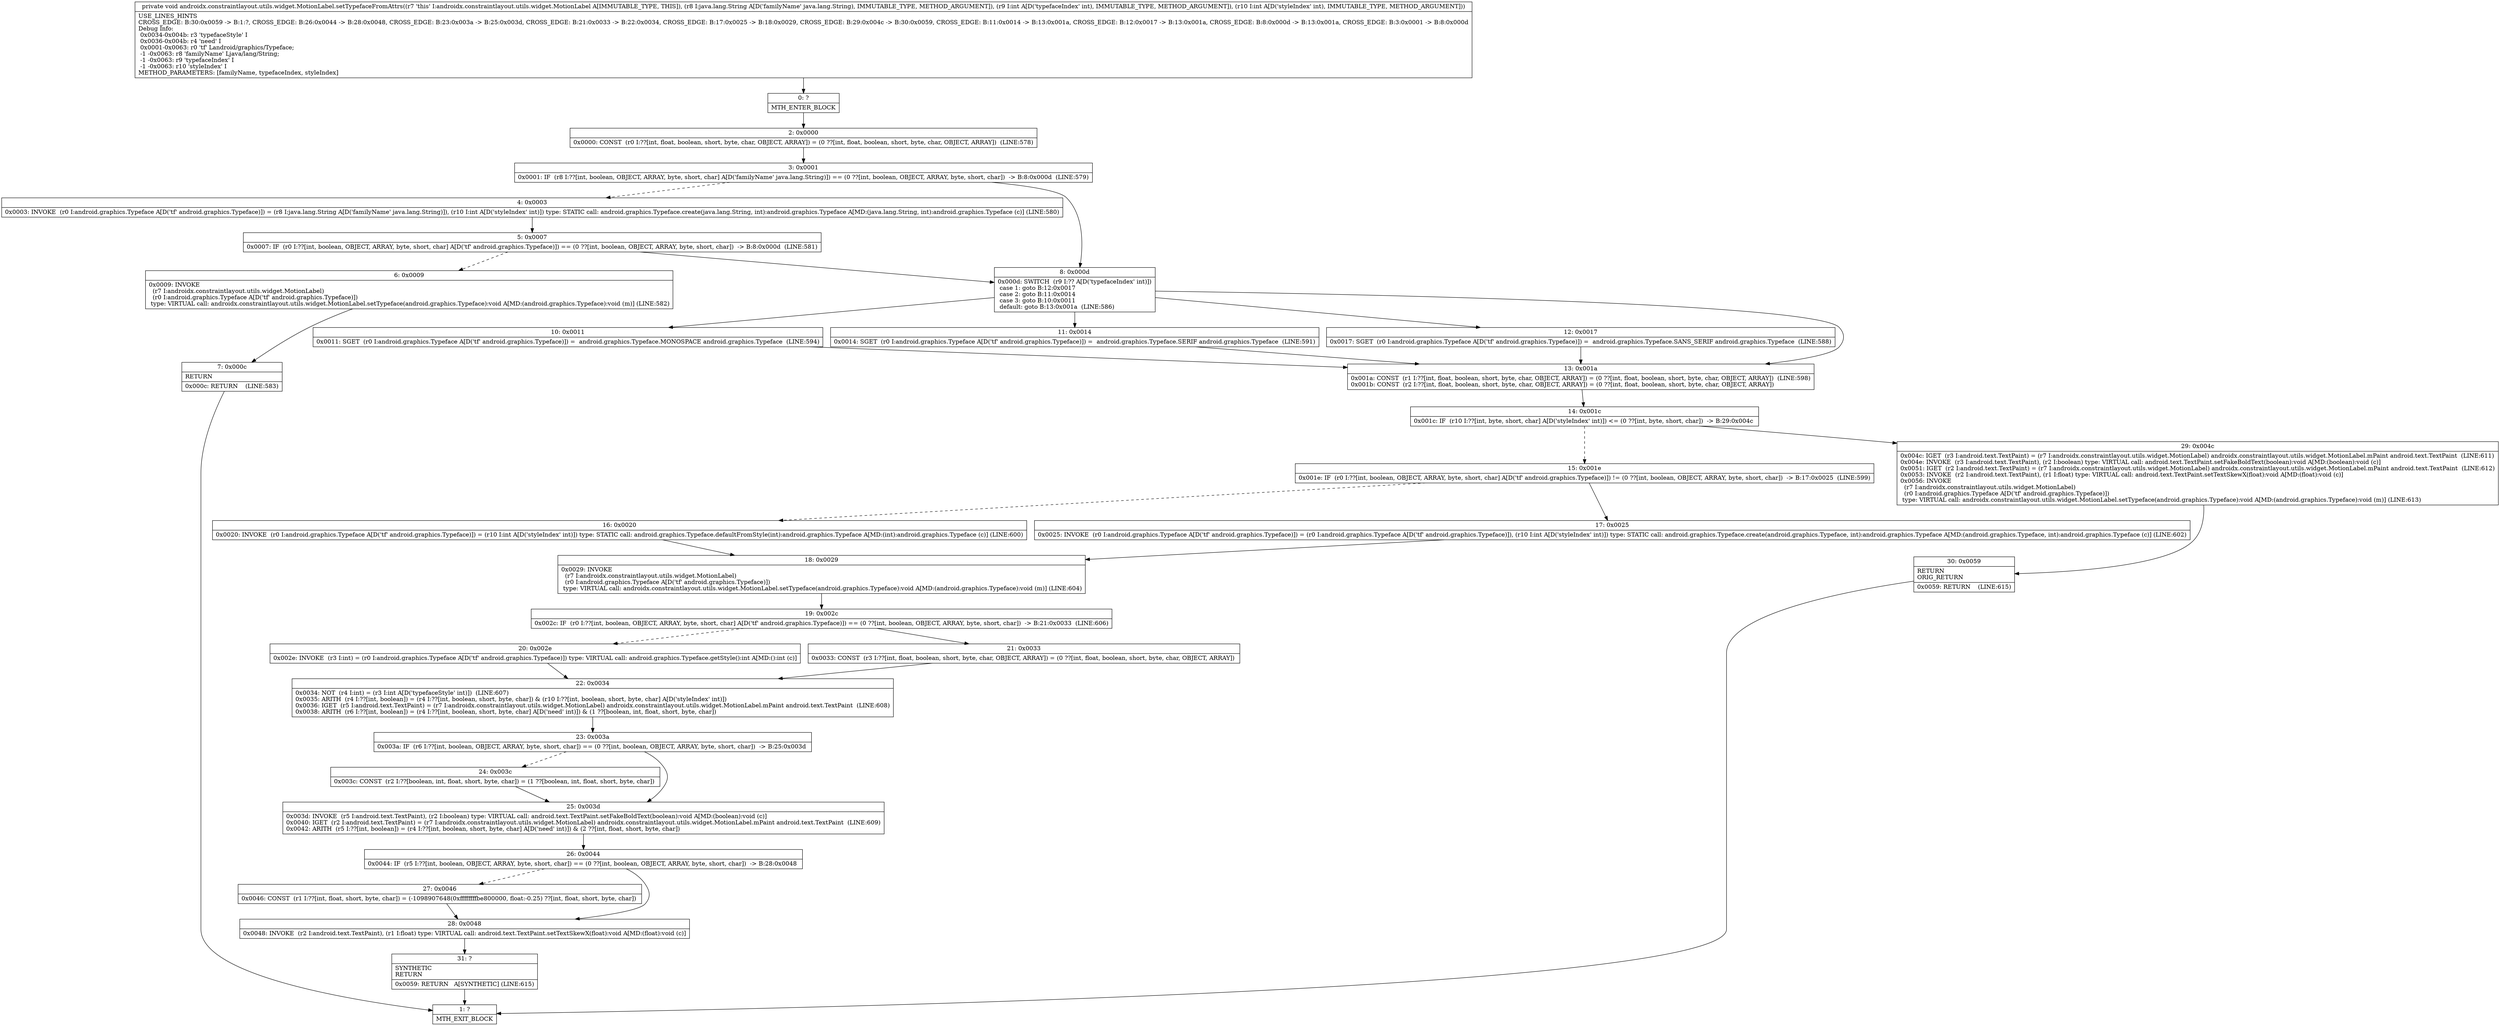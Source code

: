 digraph "CFG forandroidx.constraintlayout.utils.widget.MotionLabel.setTypefaceFromAttrs(Ljava\/lang\/String;II)V" {
Node_0 [shape=record,label="{0\:\ ?|MTH_ENTER_BLOCK\l}"];
Node_2 [shape=record,label="{2\:\ 0x0000|0x0000: CONST  (r0 I:??[int, float, boolean, short, byte, char, OBJECT, ARRAY]) = (0 ??[int, float, boolean, short, byte, char, OBJECT, ARRAY])  (LINE:578)\l}"];
Node_3 [shape=record,label="{3\:\ 0x0001|0x0001: IF  (r8 I:??[int, boolean, OBJECT, ARRAY, byte, short, char] A[D('familyName' java.lang.String)]) == (0 ??[int, boolean, OBJECT, ARRAY, byte, short, char])  \-\> B:8:0x000d  (LINE:579)\l}"];
Node_4 [shape=record,label="{4\:\ 0x0003|0x0003: INVOKE  (r0 I:android.graphics.Typeface A[D('tf' android.graphics.Typeface)]) = (r8 I:java.lang.String A[D('familyName' java.lang.String)]), (r10 I:int A[D('styleIndex' int)]) type: STATIC call: android.graphics.Typeface.create(java.lang.String, int):android.graphics.Typeface A[MD:(java.lang.String, int):android.graphics.Typeface (c)] (LINE:580)\l}"];
Node_5 [shape=record,label="{5\:\ 0x0007|0x0007: IF  (r0 I:??[int, boolean, OBJECT, ARRAY, byte, short, char] A[D('tf' android.graphics.Typeface)]) == (0 ??[int, boolean, OBJECT, ARRAY, byte, short, char])  \-\> B:8:0x000d  (LINE:581)\l}"];
Node_6 [shape=record,label="{6\:\ 0x0009|0x0009: INVOKE  \l  (r7 I:androidx.constraintlayout.utils.widget.MotionLabel)\l  (r0 I:android.graphics.Typeface A[D('tf' android.graphics.Typeface)])\l type: VIRTUAL call: androidx.constraintlayout.utils.widget.MotionLabel.setTypeface(android.graphics.Typeface):void A[MD:(android.graphics.Typeface):void (m)] (LINE:582)\l}"];
Node_7 [shape=record,label="{7\:\ 0x000c|RETURN\l|0x000c: RETURN    (LINE:583)\l}"];
Node_1 [shape=record,label="{1\:\ ?|MTH_EXIT_BLOCK\l}"];
Node_8 [shape=record,label="{8\:\ 0x000d|0x000d: SWITCH  (r9 I:?? A[D('typefaceIndex' int)])\l case 1: goto B:12:0x0017\l case 2: goto B:11:0x0014\l case 3: goto B:10:0x0011\l default: goto B:13:0x001a  (LINE:586)\l}"];
Node_10 [shape=record,label="{10\:\ 0x0011|0x0011: SGET  (r0 I:android.graphics.Typeface A[D('tf' android.graphics.Typeface)]) =  android.graphics.Typeface.MONOSPACE android.graphics.Typeface  (LINE:594)\l}"];
Node_11 [shape=record,label="{11\:\ 0x0014|0x0014: SGET  (r0 I:android.graphics.Typeface A[D('tf' android.graphics.Typeface)]) =  android.graphics.Typeface.SERIF android.graphics.Typeface  (LINE:591)\l}"];
Node_12 [shape=record,label="{12\:\ 0x0017|0x0017: SGET  (r0 I:android.graphics.Typeface A[D('tf' android.graphics.Typeface)]) =  android.graphics.Typeface.SANS_SERIF android.graphics.Typeface  (LINE:588)\l}"];
Node_13 [shape=record,label="{13\:\ 0x001a|0x001a: CONST  (r1 I:??[int, float, boolean, short, byte, char, OBJECT, ARRAY]) = (0 ??[int, float, boolean, short, byte, char, OBJECT, ARRAY])  (LINE:598)\l0x001b: CONST  (r2 I:??[int, float, boolean, short, byte, char, OBJECT, ARRAY]) = (0 ??[int, float, boolean, short, byte, char, OBJECT, ARRAY]) \l}"];
Node_14 [shape=record,label="{14\:\ 0x001c|0x001c: IF  (r10 I:??[int, byte, short, char] A[D('styleIndex' int)]) \<= (0 ??[int, byte, short, char])  \-\> B:29:0x004c \l}"];
Node_15 [shape=record,label="{15\:\ 0x001e|0x001e: IF  (r0 I:??[int, boolean, OBJECT, ARRAY, byte, short, char] A[D('tf' android.graphics.Typeface)]) != (0 ??[int, boolean, OBJECT, ARRAY, byte, short, char])  \-\> B:17:0x0025  (LINE:599)\l}"];
Node_16 [shape=record,label="{16\:\ 0x0020|0x0020: INVOKE  (r0 I:android.graphics.Typeface A[D('tf' android.graphics.Typeface)]) = (r10 I:int A[D('styleIndex' int)]) type: STATIC call: android.graphics.Typeface.defaultFromStyle(int):android.graphics.Typeface A[MD:(int):android.graphics.Typeface (c)] (LINE:600)\l}"];
Node_18 [shape=record,label="{18\:\ 0x0029|0x0029: INVOKE  \l  (r7 I:androidx.constraintlayout.utils.widget.MotionLabel)\l  (r0 I:android.graphics.Typeface A[D('tf' android.graphics.Typeface)])\l type: VIRTUAL call: androidx.constraintlayout.utils.widget.MotionLabel.setTypeface(android.graphics.Typeface):void A[MD:(android.graphics.Typeface):void (m)] (LINE:604)\l}"];
Node_19 [shape=record,label="{19\:\ 0x002c|0x002c: IF  (r0 I:??[int, boolean, OBJECT, ARRAY, byte, short, char] A[D('tf' android.graphics.Typeface)]) == (0 ??[int, boolean, OBJECT, ARRAY, byte, short, char])  \-\> B:21:0x0033  (LINE:606)\l}"];
Node_20 [shape=record,label="{20\:\ 0x002e|0x002e: INVOKE  (r3 I:int) = (r0 I:android.graphics.Typeface A[D('tf' android.graphics.Typeface)]) type: VIRTUAL call: android.graphics.Typeface.getStyle():int A[MD:():int (c)]\l}"];
Node_22 [shape=record,label="{22\:\ 0x0034|0x0034: NOT  (r4 I:int) = (r3 I:int A[D('typefaceStyle' int)])  (LINE:607)\l0x0035: ARITH  (r4 I:??[int, boolean]) = (r4 I:??[int, boolean, short, byte, char]) & (r10 I:??[int, boolean, short, byte, char] A[D('styleIndex' int)]) \l0x0036: IGET  (r5 I:android.text.TextPaint) = (r7 I:androidx.constraintlayout.utils.widget.MotionLabel) androidx.constraintlayout.utils.widget.MotionLabel.mPaint android.text.TextPaint  (LINE:608)\l0x0038: ARITH  (r6 I:??[int, boolean]) = (r4 I:??[int, boolean, short, byte, char] A[D('need' int)]) & (1 ??[boolean, int, float, short, byte, char]) \l}"];
Node_23 [shape=record,label="{23\:\ 0x003a|0x003a: IF  (r6 I:??[int, boolean, OBJECT, ARRAY, byte, short, char]) == (0 ??[int, boolean, OBJECT, ARRAY, byte, short, char])  \-\> B:25:0x003d \l}"];
Node_24 [shape=record,label="{24\:\ 0x003c|0x003c: CONST  (r2 I:??[boolean, int, float, short, byte, char]) = (1 ??[boolean, int, float, short, byte, char]) \l}"];
Node_25 [shape=record,label="{25\:\ 0x003d|0x003d: INVOKE  (r5 I:android.text.TextPaint), (r2 I:boolean) type: VIRTUAL call: android.text.TextPaint.setFakeBoldText(boolean):void A[MD:(boolean):void (c)]\l0x0040: IGET  (r2 I:android.text.TextPaint) = (r7 I:androidx.constraintlayout.utils.widget.MotionLabel) androidx.constraintlayout.utils.widget.MotionLabel.mPaint android.text.TextPaint  (LINE:609)\l0x0042: ARITH  (r5 I:??[int, boolean]) = (r4 I:??[int, boolean, short, byte, char] A[D('need' int)]) & (2 ??[int, float, short, byte, char]) \l}"];
Node_26 [shape=record,label="{26\:\ 0x0044|0x0044: IF  (r5 I:??[int, boolean, OBJECT, ARRAY, byte, short, char]) == (0 ??[int, boolean, OBJECT, ARRAY, byte, short, char])  \-\> B:28:0x0048 \l}"];
Node_27 [shape=record,label="{27\:\ 0x0046|0x0046: CONST  (r1 I:??[int, float, short, byte, char]) = (\-1098907648(0xffffffffbe800000, float:\-0.25) ??[int, float, short, byte, char]) \l}"];
Node_28 [shape=record,label="{28\:\ 0x0048|0x0048: INVOKE  (r2 I:android.text.TextPaint), (r1 I:float) type: VIRTUAL call: android.text.TextPaint.setTextSkewX(float):void A[MD:(float):void (c)]\l}"];
Node_31 [shape=record,label="{31\:\ ?|SYNTHETIC\lRETURN\l|0x0059: RETURN   A[SYNTHETIC] (LINE:615)\l}"];
Node_21 [shape=record,label="{21\:\ 0x0033|0x0033: CONST  (r3 I:??[int, float, boolean, short, byte, char, OBJECT, ARRAY]) = (0 ??[int, float, boolean, short, byte, char, OBJECT, ARRAY]) \l}"];
Node_17 [shape=record,label="{17\:\ 0x0025|0x0025: INVOKE  (r0 I:android.graphics.Typeface A[D('tf' android.graphics.Typeface)]) = (r0 I:android.graphics.Typeface A[D('tf' android.graphics.Typeface)]), (r10 I:int A[D('styleIndex' int)]) type: STATIC call: android.graphics.Typeface.create(android.graphics.Typeface, int):android.graphics.Typeface A[MD:(android.graphics.Typeface, int):android.graphics.Typeface (c)] (LINE:602)\l}"];
Node_29 [shape=record,label="{29\:\ 0x004c|0x004c: IGET  (r3 I:android.text.TextPaint) = (r7 I:androidx.constraintlayout.utils.widget.MotionLabel) androidx.constraintlayout.utils.widget.MotionLabel.mPaint android.text.TextPaint  (LINE:611)\l0x004e: INVOKE  (r3 I:android.text.TextPaint), (r2 I:boolean) type: VIRTUAL call: android.text.TextPaint.setFakeBoldText(boolean):void A[MD:(boolean):void (c)]\l0x0051: IGET  (r2 I:android.text.TextPaint) = (r7 I:androidx.constraintlayout.utils.widget.MotionLabel) androidx.constraintlayout.utils.widget.MotionLabel.mPaint android.text.TextPaint  (LINE:612)\l0x0053: INVOKE  (r2 I:android.text.TextPaint), (r1 I:float) type: VIRTUAL call: android.text.TextPaint.setTextSkewX(float):void A[MD:(float):void (c)]\l0x0056: INVOKE  \l  (r7 I:androidx.constraintlayout.utils.widget.MotionLabel)\l  (r0 I:android.graphics.Typeface A[D('tf' android.graphics.Typeface)])\l type: VIRTUAL call: androidx.constraintlayout.utils.widget.MotionLabel.setTypeface(android.graphics.Typeface):void A[MD:(android.graphics.Typeface):void (m)] (LINE:613)\l}"];
Node_30 [shape=record,label="{30\:\ 0x0059|RETURN\lORIG_RETURN\l|0x0059: RETURN    (LINE:615)\l}"];
MethodNode[shape=record,label="{private void androidx.constraintlayout.utils.widget.MotionLabel.setTypefaceFromAttrs((r7 'this' I:androidx.constraintlayout.utils.widget.MotionLabel A[IMMUTABLE_TYPE, THIS]), (r8 I:java.lang.String A[D('familyName' java.lang.String), IMMUTABLE_TYPE, METHOD_ARGUMENT]), (r9 I:int A[D('typefaceIndex' int), IMMUTABLE_TYPE, METHOD_ARGUMENT]), (r10 I:int A[D('styleIndex' int), IMMUTABLE_TYPE, METHOD_ARGUMENT]))  | USE_LINES_HINTS\lCROSS_EDGE: B:30:0x0059 \-\> B:1:?, CROSS_EDGE: B:26:0x0044 \-\> B:28:0x0048, CROSS_EDGE: B:23:0x003a \-\> B:25:0x003d, CROSS_EDGE: B:21:0x0033 \-\> B:22:0x0034, CROSS_EDGE: B:17:0x0025 \-\> B:18:0x0029, CROSS_EDGE: B:29:0x004c \-\> B:30:0x0059, CROSS_EDGE: B:11:0x0014 \-\> B:13:0x001a, CROSS_EDGE: B:12:0x0017 \-\> B:13:0x001a, CROSS_EDGE: B:8:0x000d \-\> B:13:0x001a, CROSS_EDGE: B:3:0x0001 \-\> B:8:0x000d\lDebug Info:\l  0x0034\-0x004b: r3 'typefaceStyle' I\l  0x0036\-0x004b: r4 'need' I\l  0x0001\-0x0063: r0 'tf' Landroid\/graphics\/Typeface;\l  \-1 \-0x0063: r8 'familyName' Ljava\/lang\/String;\l  \-1 \-0x0063: r9 'typefaceIndex' I\l  \-1 \-0x0063: r10 'styleIndex' I\lMETHOD_PARAMETERS: [familyName, typefaceIndex, styleIndex]\l}"];
MethodNode -> Node_0;Node_0 -> Node_2;
Node_2 -> Node_3;
Node_3 -> Node_4[style=dashed];
Node_3 -> Node_8;
Node_4 -> Node_5;
Node_5 -> Node_6[style=dashed];
Node_5 -> Node_8;
Node_6 -> Node_7;
Node_7 -> Node_1;
Node_8 -> Node_10;
Node_8 -> Node_11;
Node_8 -> Node_12;
Node_8 -> Node_13;
Node_10 -> Node_13;
Node_11 -> Node_13;
Node_12 -> Node_13;
Node_13 -> Node_14;
Node_14 -> Node_15[style=dashed];
Node_14 -> Node_29;
Node_15 -> Node_16[style=dashed];
Node_15 -> Node_17;
Node_16 -> Node_18;
Node_18 -> Node_19;
Node_19 -> Node_20[style=dashed];
Node_19 -> Node_21;
Node_20 -> Node_22;
Node_22 -> Node_23;
Node_23 -> Node_24[style=dashed];
Node_23 -> Node_25;
Node_24 -> Node_25;
Node_25 -> Node_26;
Node_26 -> Node_27[style=dashed];
Node_26 -> Node_28;
Node_27 -> Node_28;
Node_28 -> Node_31;
Node_31 -> Node_1;
Node_21 -> Node_22;
Node_17 -> Node_18;
Node_29 -> Node_30;
Node_30 -> Node_1;
}

